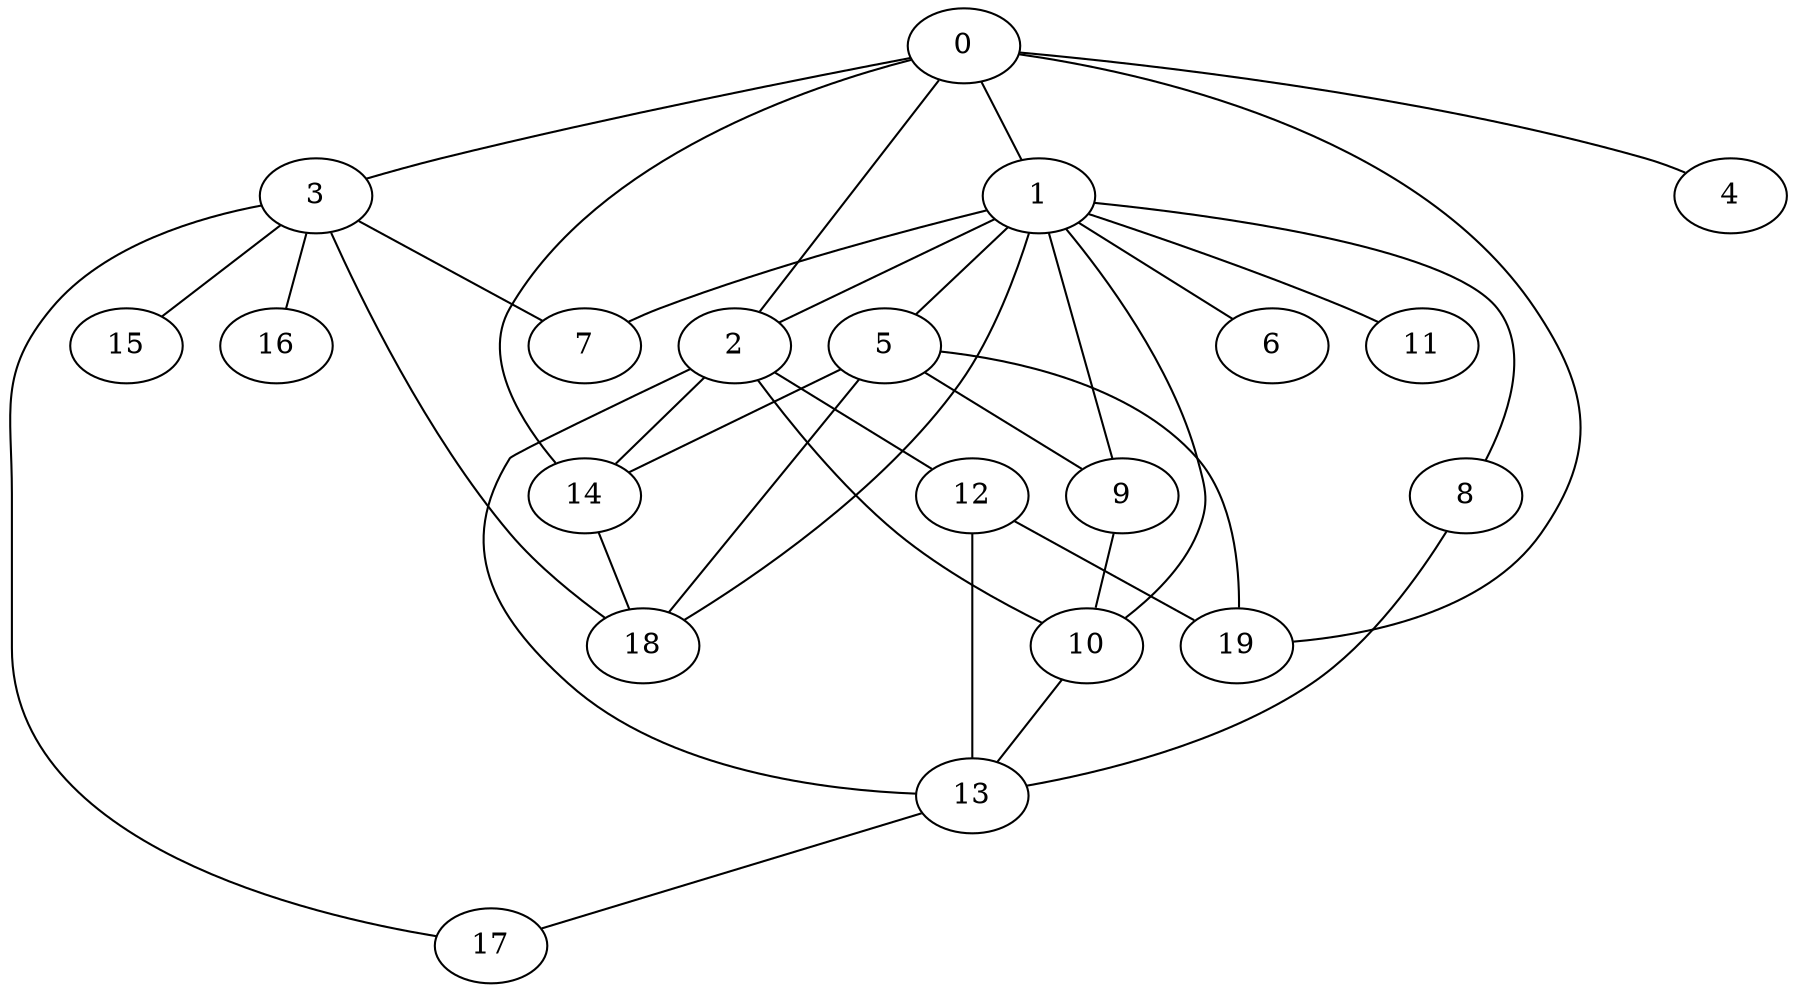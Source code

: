 
graph graphname {
    0 -- 1
0 -- 2
0 -- 3
0 -- 4
0 -- 14
0 -- 19
1 -- 5
1 -- 6
1 -- 7
1 -- 8
1 -- 9
1 -- 10
1 -- 11
1 -- 2
1 -- 18
2 -- 12
2 -- 13
2 -- 14
2 -- 10
3 -- 16
3 -- 17
3 -- 15
3 -- 18
3 -- 7
5 -- 18
5 -- 19
5 -- 9
5 -- 14
8 -- 13
9 -- 10
10 -- 13
12 -- 13
12 -- 19
13 -- 17
14 -- 18

}
